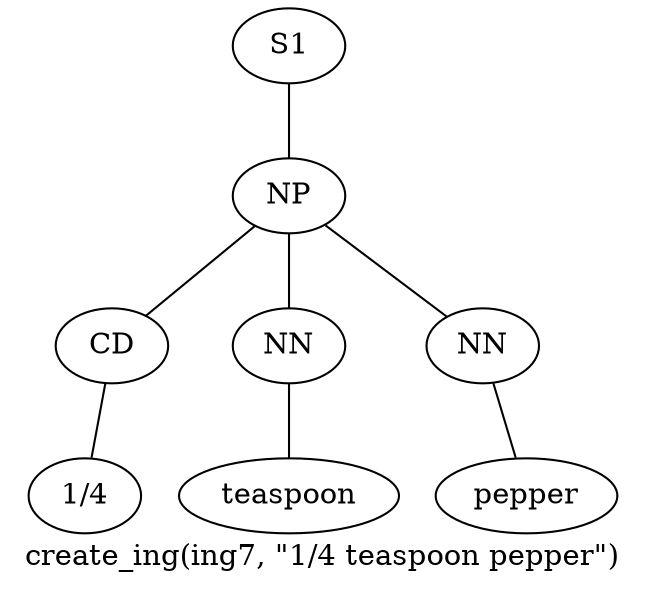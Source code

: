 graph SyntaxGraph {
	label = "create_ing(ing7, \"1/4 teaspoon pepper\")";
	Node0 [label="S1"];
	Node1 [label="NP"];
	Node2 [label="CD"];
	Node3 [label="1/4"];
	Node4 [label="NN"];
	Node5 [label="teaspoon"];
	Node6 [label="NN"];
	Node7 [label="pepper"];

	Node0 -- Node1;
	Node1 -- Node2;
	Node1 -- Node4;
	Node1 -- Node6;
	Node2 -- Node3;
	Node4 -- Node5;
	Node6 -- Node7;
}
